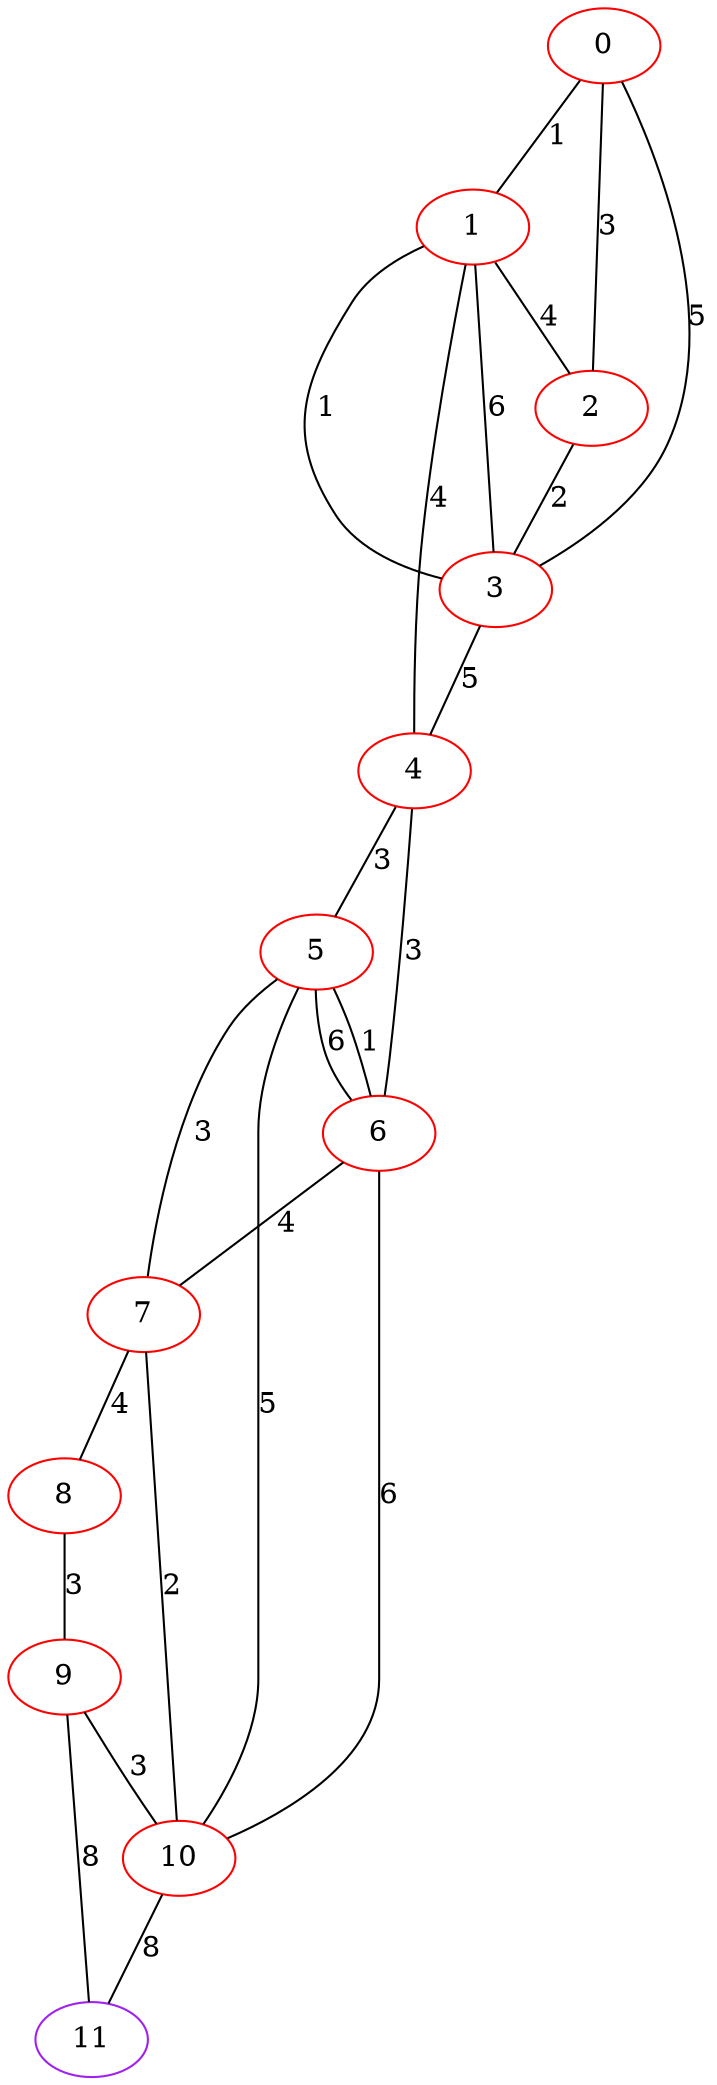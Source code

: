 graph "" {
0 [color=red, weight=1];
1 [color=red, weight=1];
2 [color=red, weight=1];
3 [color=red, weight=1];
4 [color=red, weight=1];
5 [color=red, weight=1];
6 [color=red, weight=1];
7 [color=red, weight=1];
8 [color=red, weight=1];
9 [color=red, weight=1];
10 [color=red, weight=1];
11 [color=purple, weight=4];
0 -- 1  [key=0, label=1];
0 -- 2  [key=0, label=3];
0 -- 3  [key=0, label=5];
1 -- 2  [key=0, label=4];
1 -- 3  [key=0, label=6];
1 -- 3  [key=1, label=1];
1 -- 4  [key=0, label=4];
2 -- 3  [key=0, label=2];
3 -- 4  [key=0, label=5];
4 -- 5  [key=0, label=3];
4 -- 6  [key=0, label=3];
5 -- 10  [key=0, label=5];
5 -- 6  [key=0, label=1];
5 -- 6  [key=1, label=6];
5 -- 7  [key=0, label=3];
6 -- 10  [key=0, label=6];
6 -- 7  [key=0, label=4];
7 -- 8  [key=0, label=4];
7 -- 10  [key=0, label=2];
8 -- 9  [key=0, label=3];
9 -- 10  [key=0, label=3];
9 -- 11  [key=0, label=8];
10 -- 11  [key=0, label=8];
}
